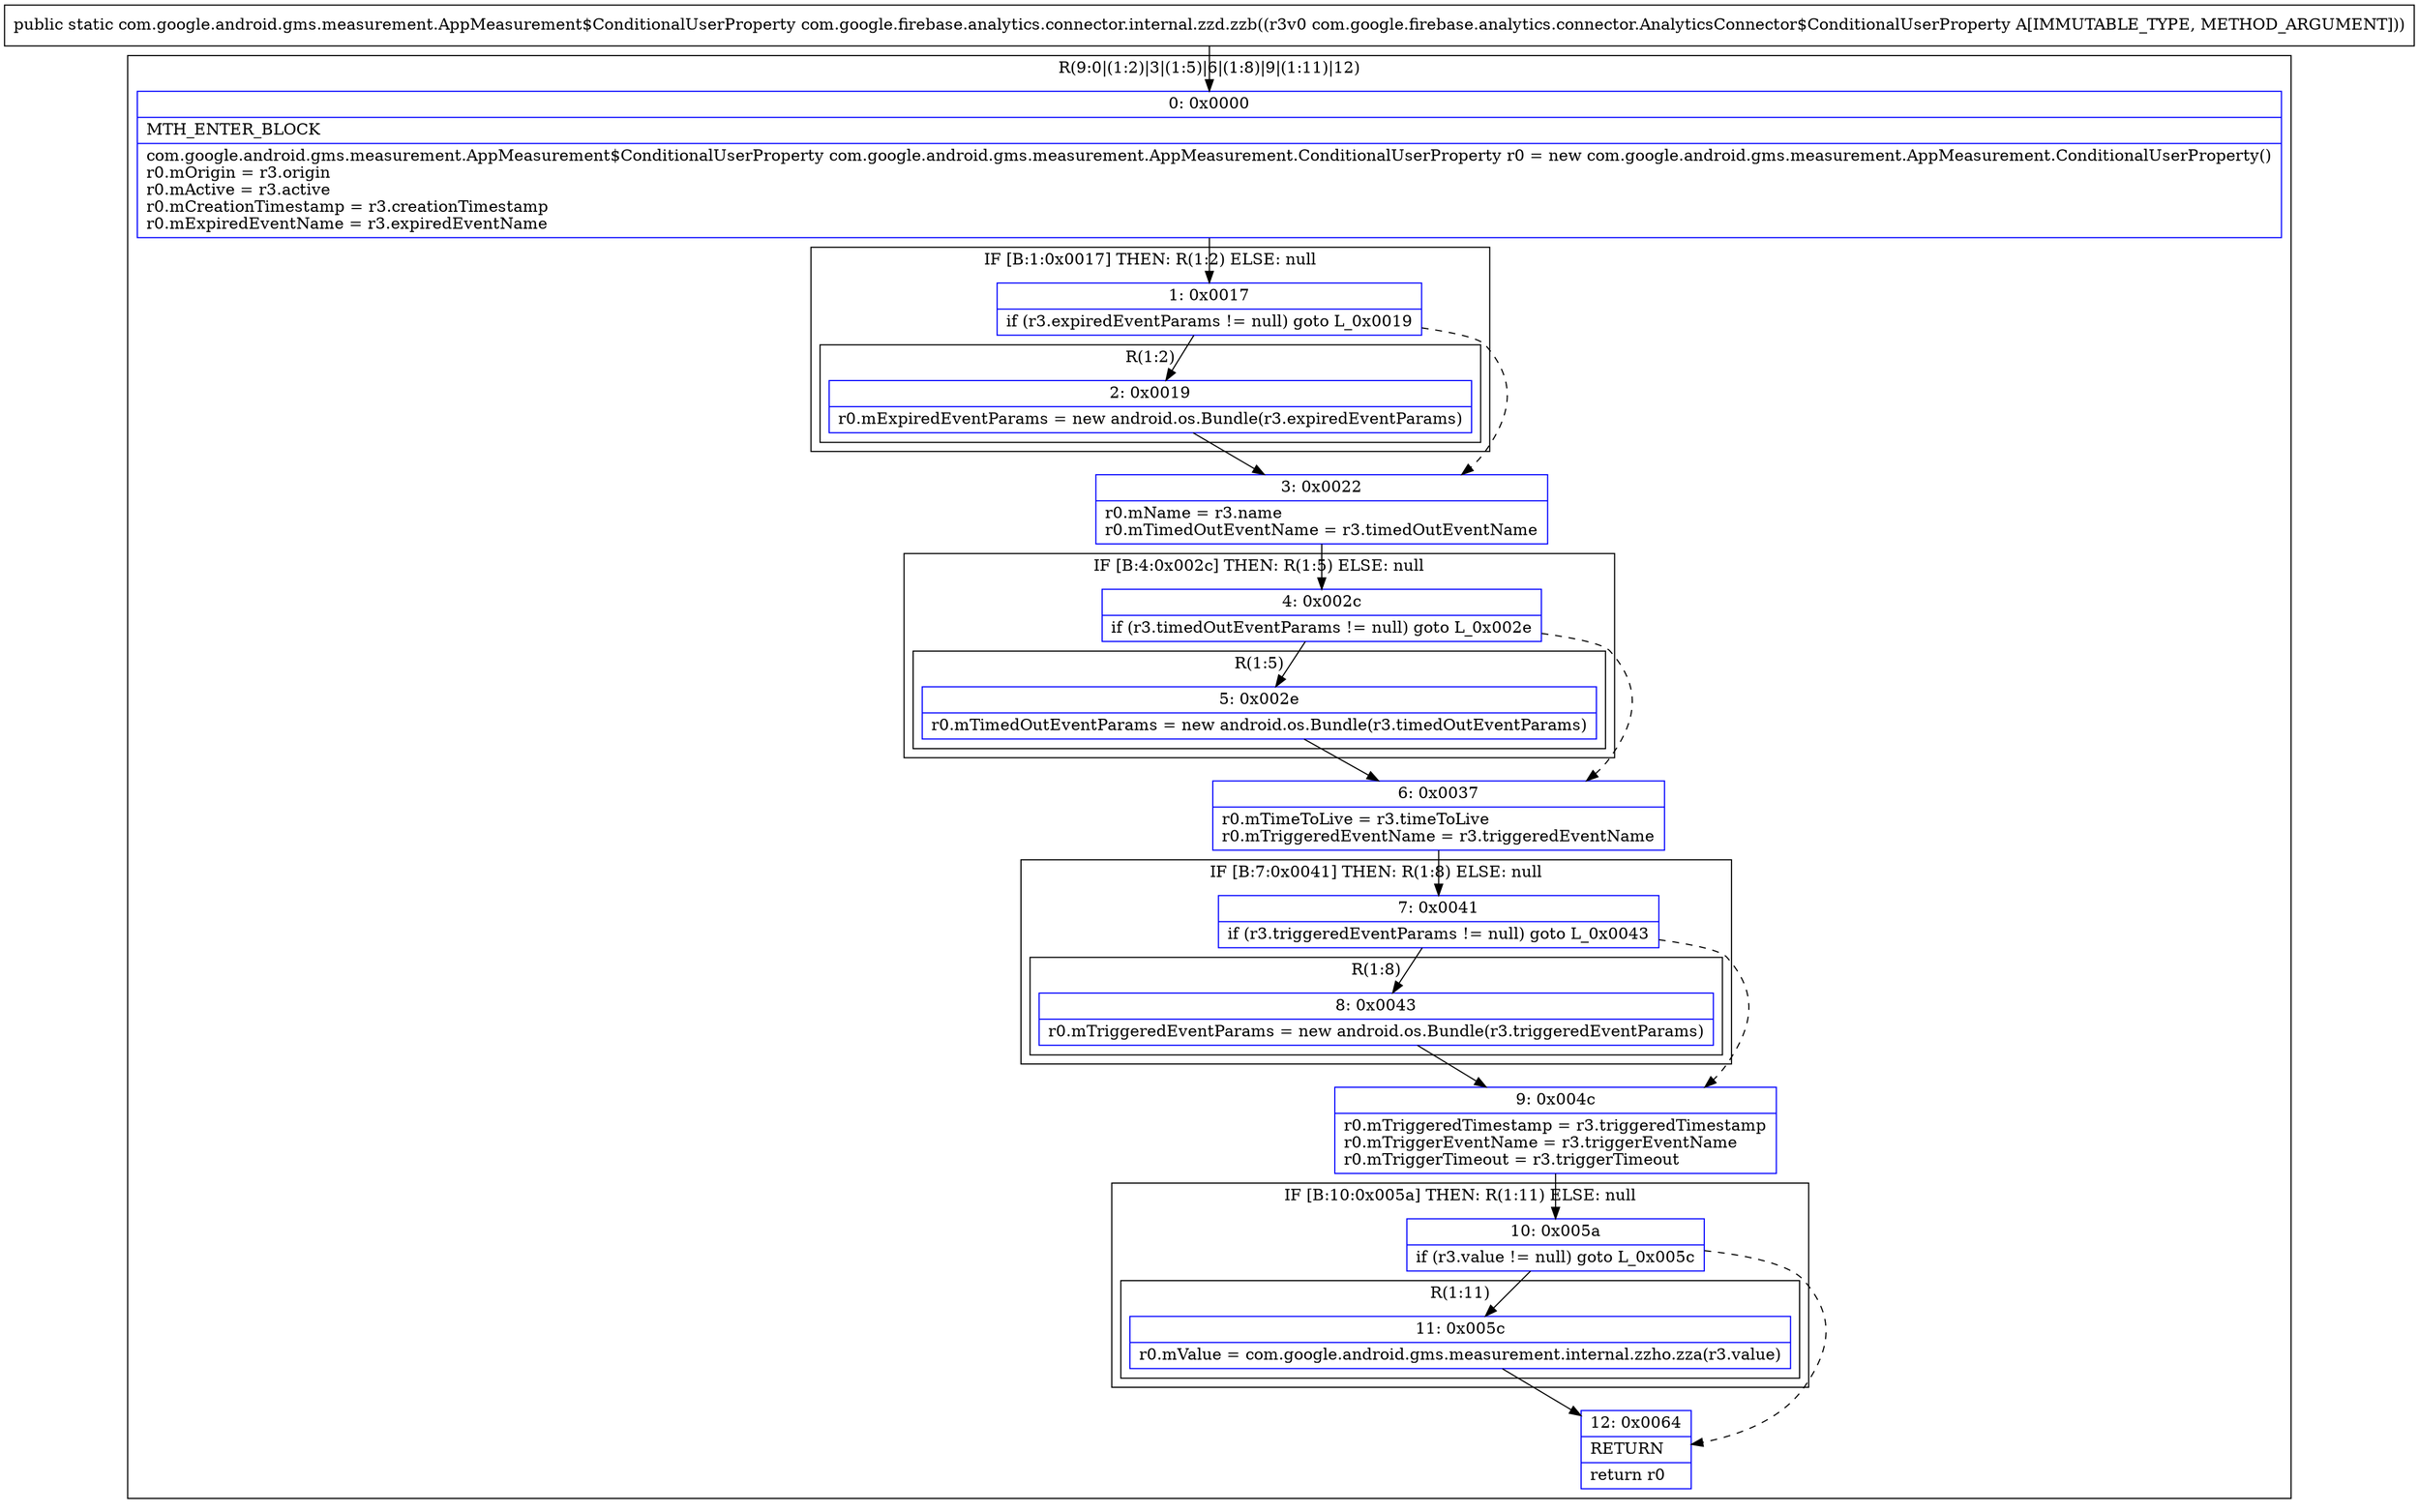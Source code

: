 digraph "CFG forcom.google.firebase.analytics.connector.internal.zzd.zzb(Lcom\/google\/firebase\/analytics\/connector\/AnalyticsConnector$ConditionalUserProperty;)Lcom\/google\/android\/gms\/measurement\/AppMeasurement$ConditionalUserProperty;" {
subgraph cluster_Region_319745453 {
label = "R(9:0|(1:2)|3|(1:5)|6|(1:8)|9|(1:11)|12)";
node [shape=record,color=blue];
Node_0 [shape=record,label="{0\:\ 0x0000|MTH_ENTER_BLOCK\l|com.google.android.gms.measurement.AppMeasurement$ConditionalUserProperty com.google.android.gms.measurement.AppMeasurement.ConditionalUserProperty r0 = new com.google.android.gms.measurement.AppMeasurement.ConditionalUserProperty()\lr0.mOrigin = r3.origin\lr0.mActive = r3.active\lr0.mCreationTimestamp = r3.creationTimestamp\lr0.mExpiredEventName = r3.expiredEventName\l}"];
subgraph cluster_IfRegion_1596744879 {
label = "IF [B:1:0x0017] THEN: R(1:2) ELSE: null";
node [shape=record,color=blue];
Node_1 [shape=record,label="{1\:\ 0x0017|if (r3.expiredEventParams != null) goto L_0x0019\l}"];
subgraph cluster_Region_1147602665 {
label = "R(1:2)";
node [shape=record,color=blue];
Node_2 [shape=record,label="{2\:\ 0x0019|r0.mExpiredEventParams = new android.os.Bundle(r3.expiredEventParams)\l}"];
}
}
Node_3 [shape=record,label="{3\:\ 0x0022|r0.mName = r3.name\lr0.mTimedOutEventName = r3.timedOutEventName\l}"];
subgraph cluster_IfRegion_50345346 {
label = "IF [B:4:0x002c] THEN: R(1:5) ELSE: null";
node [shape=record,color=blue];
Node_4 [shape=record,label="{4\:\ 0x002c|if (r3.timedOutEventParams != null) goto L_0x002e\l}"];
subgraph cluster_Region_749576560 {
label = "R(1:5)";
node [shape=record,color=blue];
Node_5 [shape=record,label="{5\:\ 0x002e|r0.mTimedOutEventParams = new android.os.Bundle(r3.timedOutEventParams)\l}"];
}
}
Node_6 [shape=record,label="{6\:\ 0x0037|r0.mTimeToLive = r3.timeToLive\lr0.mTriggeredEventName = r3.triggeredEventName\l}"];
subgraph cluster_IfRegion_1449650937 {
label = "IF [B:7:0x0041] THEN: R(1:8) ELSE: null";
node [shape=record,color=blue];
Node_7 [shape=record,label="{7\:\ 0x0041|if (r3.triggeredEventParams != null) goto L_0x0043\l}"];
subgraph cluster_Region_1188852358 {
label = "R(1:8)";
node [shape=record,color=blue];
Node_8 [shape=record,label="{8\:\ 0x0043|r0.mTriggeredEventParams = new android.os.Bundle(r3.triggeredEventParams)\l}"];
}
}
Node_9 [shape=record,label="{9\:\ 0x004c|r0.mTriggeredTimestamp = r3.triggeredTimestamp\lr0.mTriggerEventName = r3.triggerEventName\lr0.mTriggerTimeout = r3.triggerTimeout\l}"];
subgraph cluster_IfRegion_1881225160 {
label = "IF [B:10:0x005a] THEN: R(1:11) ELSE: null";
node [shape=record,color=blue];
Node_10 [shape=record,label="{10\:\ 0x005a|if (r3.value != null) goto L_0x005c\l}"];
subgraph cluster_Region_584817781 {
label = "R(1:11)";
node [shape=record,color=blue];
Node_11 [shape=record,label="{11\:\ 0x005c|r0.mValue = com.google.android.gms.measurement.internal.zzho.zza(r3.value)\l}"];
}
}
Node_12 [shape=record,label="{12\:\ 0x0064|RETURN\l|return r0\l}"];
}
MethodNode[shape=record,label="{public static com.google.android.gms.measurement.AppMeasurement$ConditionalUserProperty com.google.firebase.analytics.connector.internal.zzd.zzb((r3v0 com.google.firebase.analytics.connector.AnalyticsConnector$ConditionalUserProperty A[IMMUTABLE_TYPE, METHOD_ARGUMENT])) }"];
MethodNode -> Node_0;
Node_0 -> Node_1;
Node_1 -> Node_2;
Node_1 -> Node_3[style=dashed];
Node_2 -> Node_3;
Node_3 -> Node_4;
Node_4 -> Node_5;
Node_4 -> Node_6[style=dashed];
Node_5 -> Node_6;
Node_6 -> Node_7;
Node_7 -> Node_8;
Node_7 -> Node_9[style=dashed];
Node_8 -> Node_9;
Node_9 -> Node_10;
Node_10 -> Node_11;
Node_10 -> Node_12[style=dashed];
Node_11 -> Node_12;
}

